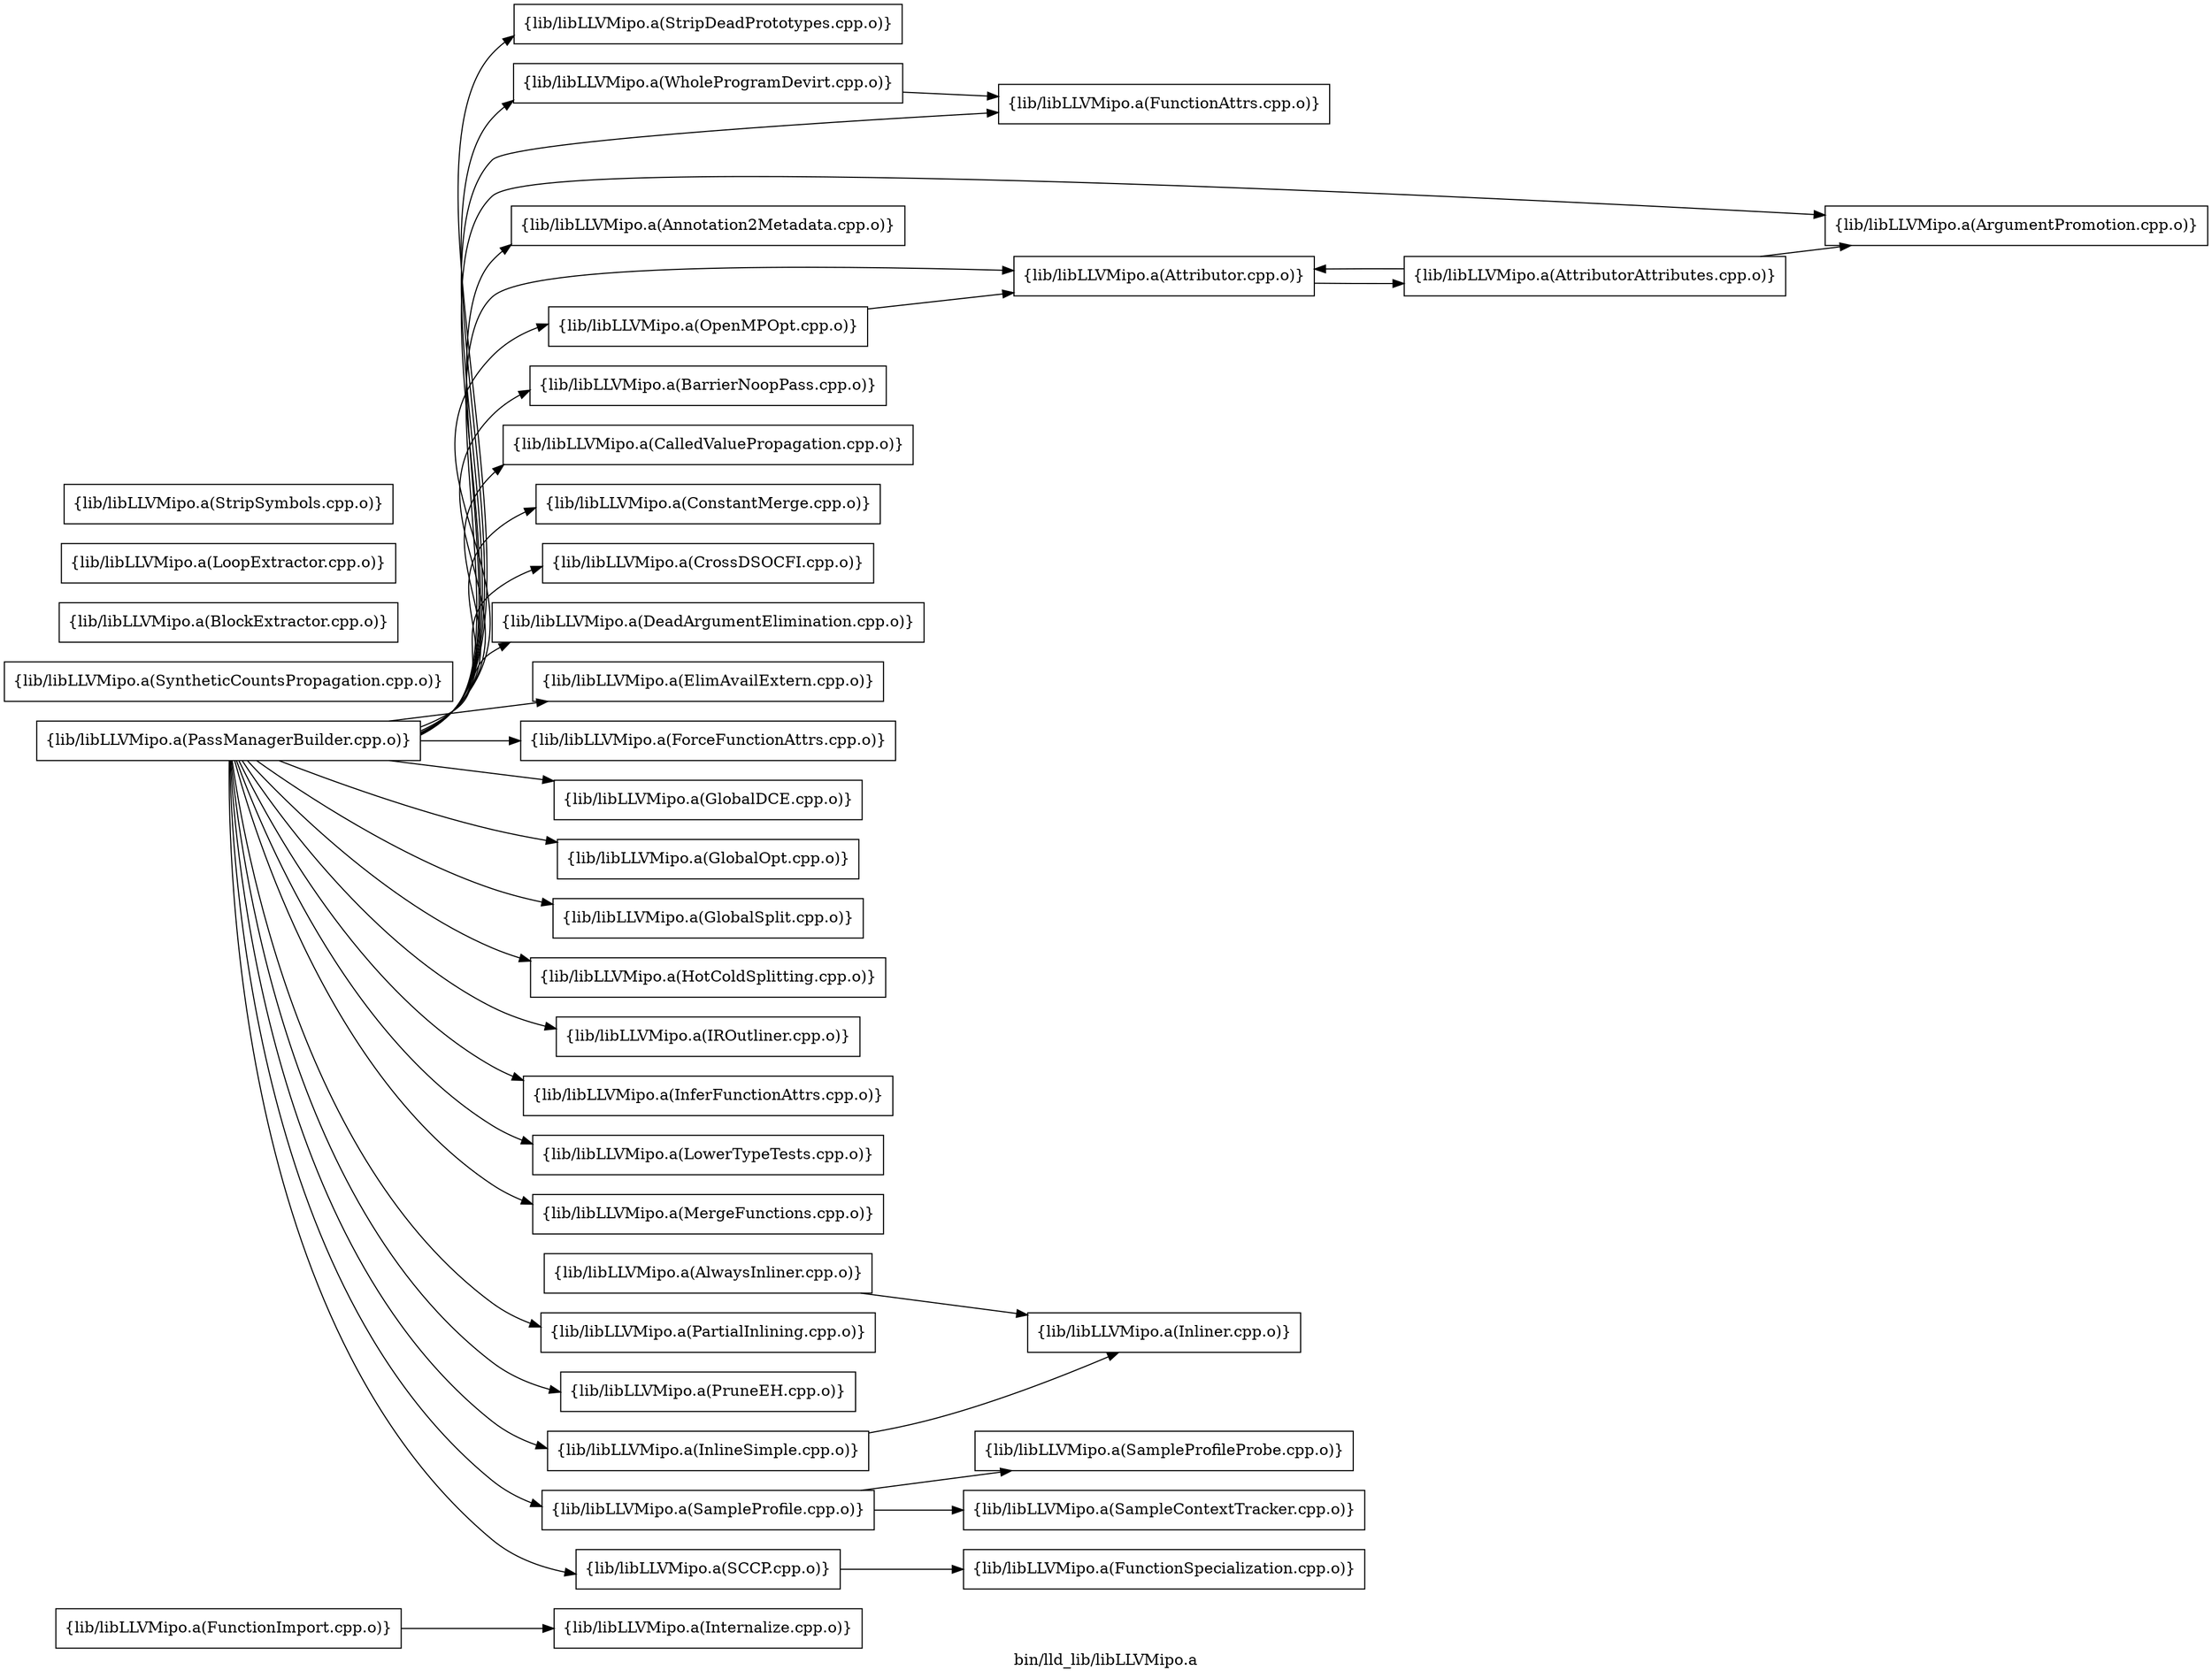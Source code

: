 digraph "bin/lld_lib/libLLVMipo.a" {
	label="bin/lld_lib/libLLVMipo.a";
	rankdir=LR;
	{ rank=same; Node0x5573cb841d78;  }

	Node0x5573cb841d78 [shape=record,shape=box,group=0,label="{lib/libLLVMipo.a(FunctionImport.cpp.o)}"];
	Node0x5573cb841d78 -> Node0x5573cb84dfd8;
	Node0x5573cb8379b8 [shape=record,shape=box,group=0,label="{lib/libLLVMipo.a(WholeProgramDevirt.cpp.o)}"];
	Node0x5573cb8379b8 -> Node0x5573cb842188;
	Node0x5573cb84d678 [shape=record,shape=box,group=0,label="{lib/libLLVMipo.a(InlineSimple.cpp.o)}"];
	Node0x5573cb84d678 -> Node0x5573cb84dc68;
	Node0x5573cb84c368 [shape=record,shape=box,group=0,label="{lib/libLLVMipo.a(PassManagerBuilder.cpp.o)}"];
	Node0x5573cb84c368 -> Node0x5573cb832cd8;
	Node0x5573cb84c368 -> Node0x5573cb833958;
	Node0x5573cb84c368 -> Node0x5573cb85a058;
	Node0x5573cb84c368 -> Node0x5573cb833ef8;
	Node0x5573cb84c368 -> Node0x5573cb844de8;
	Node0x5573cb84c368 -> Node0x5573cb844f78;
	Node0x5573cb84c368 -> Node0x5573cb8468c8;
	Node0x5573cb84c368 -> Node0x5573cb846418;
	Node0x5573cb84c368 -> Node0x5573cb8457e8;
	Node0x5573cb84c368 -> Node0x5573cb843038;
	Node0x5573cb84c368 -> Node0x5573cb842188;
	Node0x5573cb84c368 -> Node0x5573cb84f6f8;
	Node0x5573cb84c368 -> Node0x5573cb84ff18;
	Node0x5573cb84c368 -> Node0x5573cb850648;
	Node0x5573cb84c368 -> Node0x5573cb84bc38;
	Node0x5573cb84c368 -> Node0x5573cb84c548;
	Node0x5573cb84c368 -> Node0x5573cb84cd68;
	Node0x5573cb84c368 -> Node0x5573cb84d678;
	Node0x5573cb84c368 -> Node0x5573cb849e88;
	Node0x5573cb84c368 -> Node0x5573cb850378;
	Node0x5573cb84c368 -> Node0x5573cb8505a8;
	Node0x5573cb84c368 -> Node0x5573cb84fec8;
	Node0x5573cb84c368 -> Node0x5573cb84be18;
	Node0x5573cb84c368 -> Node0x5573cb84c188;
	Node0x5573cb84c368 -> Node0x5573cb84d268;
	Node0x5573cb84c368 -> Node0x5573cb853a28;
	Node0x5573cb84c368 -> Node0x5573cb8379b8;
	Node0x5573cb832f58 [shape=record,shape=box,group=0,label="{lib/libLLVMipo.a(SyntheticCountsPropagation.cpp.o)}"];
	Node0x5573cb834858 [shape=record,shape=box,group=0,label="{lib/libLLVMipo.a(AlwaysInliner.cpp.o)}"];
	Node0x5573cb834858 -> Node0x5573cb84dc68;
	Node0x5573cb832cd8 [shape=record,shape=box,group=0,label="{lib/libLLVMipo.a(Annotation2Metadata.cpp.o)}"];
	Node0x5573cb833958 [shape=record,shape=box,group=0,label="{lib/libLLVMipo.a(ArgumentPromotion.cpp.o)}"];
	Node0x5573cb85a058 [shape=record,shape=box,group=0,label="{lib/libLLVMipo.a(Attributor.cpp.o)}"];
	Node0x5573cb85a058 -> Node0x5573cb8350c8;
	Node0x5573cb845108 [shape=record,shape=box,group=0,label="{lib/libLLVMipo.a(BlockExtractor.cpp.o)}"];
	Node0x5573cb844de8 [shape=record,shape=box,group=0,label="{lib/libLLVMipo.a(CalledValuePropagation.cpp.o)}"];
	Node0x5573cb844f78 [shape=record,shape=box,group=0,label="{lib/libLLVMipo.a(ConstantMerge.cpp.o)}"];
	Node0x5573cb8468c8 [shape=record,shape=box,group=0,label="{lib/libLLVMipo.a(CrossDSOCFI.cpp.o)}"];
	Node0x5573cb846418 [shape=record,shape=box,group=0,label="{lib/libLLVMipo.a(DeadArgumentElimination.cpp.o)}"];
	Node0x5573cb8457e8 [shape=record,shape=box,group=0,label="{lib/libLLVMipo.a(ElimAvailExtern.cpp.o)}"];
	Node0x5573cb843038 [shape=record,shape=box,group=0,label="{lib/libLLVMipo.a(ForceFunctionAttrs.cpp.o)}"];
	Node0x5573cb842188 [shape=record,shape=box,group=0,label="{lib/libLLVMipo.a(FunctionAttrs.cpp.o)}"];
	Node0x5573cb84f6f8 [shape=record,shape=box,group=0,label="{lib/libLLVMipo.a(GlobalDCE.cpp.o)}"];
	Node0x5573cb84ff18 [shape=record,shape=box,group=0,label="{lib/libLLVMipo.a(GlobalOpt.cpp.o)}"];
	Node0x5573cb850648 [shape=record,shape=box,group=0,label="{lib/libLLVMipo.a(GlobalSplit.cpp.o)}"];
	Node0x5573cb84bc38 [shape=record,shape=box,group=0,label="{lib/libLLVMipo.a(HotColdSplitting.cpp.o)}"];
	Node0x5573cb84c548 [shape=record,shape=box,group=0,label="{lib/libLLVMipo.a(IROutliner.cpp.o)}"];
	Node0x5573cb84cd68 [shape=record,shape=box,group=0,label="{lib/libLLVMipo.a(InferFunctionAttrs.cpp.o)}"];
	Node0x5573cb84dc68 [shape=record,shape=box,group=0,label="{lib/libLLVMipo.a(Inliner.cpp.o)}"];
	Node0x5573cb84dfd8 [shape=record,shape=box,group=0,label="{lib/libLLVMipo.a(Internalize.cpp.o)}"];
	Node0x5573cb849b18 [shape=record,shape=box,group=0,label="{lib/libLLVMipo.a(LoopExtractor.cpp.o)}"];
	Node0x5573cb849e88 [shape=record,shape=box,group=0,label="{lib/libLLVMipo.a(LowerTypeTests.cpp.o)}"];
	Node0x5573cb850378 [shape=record,shape=box,group=0,label="{lib/libLLVMipo.a(MergeFunctions.cpp.o)}"];
	Node0x5573cb8505a8 [shape=record,shape=box,group=0,label="{lib/libLLVMipo.a(OpenMPOpt.cpp.o)}"];
	Node0x5573cb8505a8 -> Node0x5573cb85a058;
	Node0x5573cb84fec8 [shape=record,shape=box,group=0,label="{lib/libLLVMipo.a(PartialInlining.cpp.o)}"];
	Node0x5573cb84c188 [shape=record,shape=box,group=0,label="{lib/libLLVMipo.a(SampleProfile.cpp.o)}"];
	Node0x5573cb84c188 -> Node0x5573cb84e168;
	Node0x5573cb84c188 -> Node0x5573cb84cfe8;
	Node0x5573cb84cfe8 [shape=record,shape=box,group=0,label="{lib/libLLVMipo.a(SampleProfileProbe.cpp.o)}"];
	Node0x5573cb84d268 [shape=record,shape=box,group=0,label="{lib/libLLVMipo.a(SCCP.cpp.o)}"];
	Node0x5573cb84d268 -> Node0x5573cb8541f8;
	Node0x5573cb853a28 [shape=record,shape=box,group=0,label="{lib/libLLVMipo.a(StripDeadPrototypes.cpp.o)}"];
	Node0x5573cb833ae8 [shape=record,shape=box,group=0,label="{lib/libLLVMipo.a(StripSymbols.cpp.o)}"];
	Node0x5573cb833ef8 [shape=record,shape=box,group=0,label="{lib/libLLVMipo.a(BarrierNoopPass.cpp.o)}"];
	Node0x5573cb8350c8 [shape=record,shape=box,group=0,label="{lib/libLLVMipo.a(AttributorAttributes.cpp.o)}"];
	Node0x5573cb8350c8 -> Node0x5573cb833958;
	Node0x5573cb8350c8 -> Node0x5573cb85a058;
	Node0x5573cb84be18 [shape=record,shape=box,group=0,label="{lib/libLLVMipo.a(PruneEH.cpp.o)}"];
	Node0x5573cb84e168 [shape=record,shape=box,group=0,label="{lib/libLLVMipo.a(SampleContextTracker.cpp.o)}"];
	Node0x5573cb8541f8 [shape=record,shape=box,group=0,label="{lib/libLLVMipo.a(FunctionSpecialization.cpp.o)}"];
}
